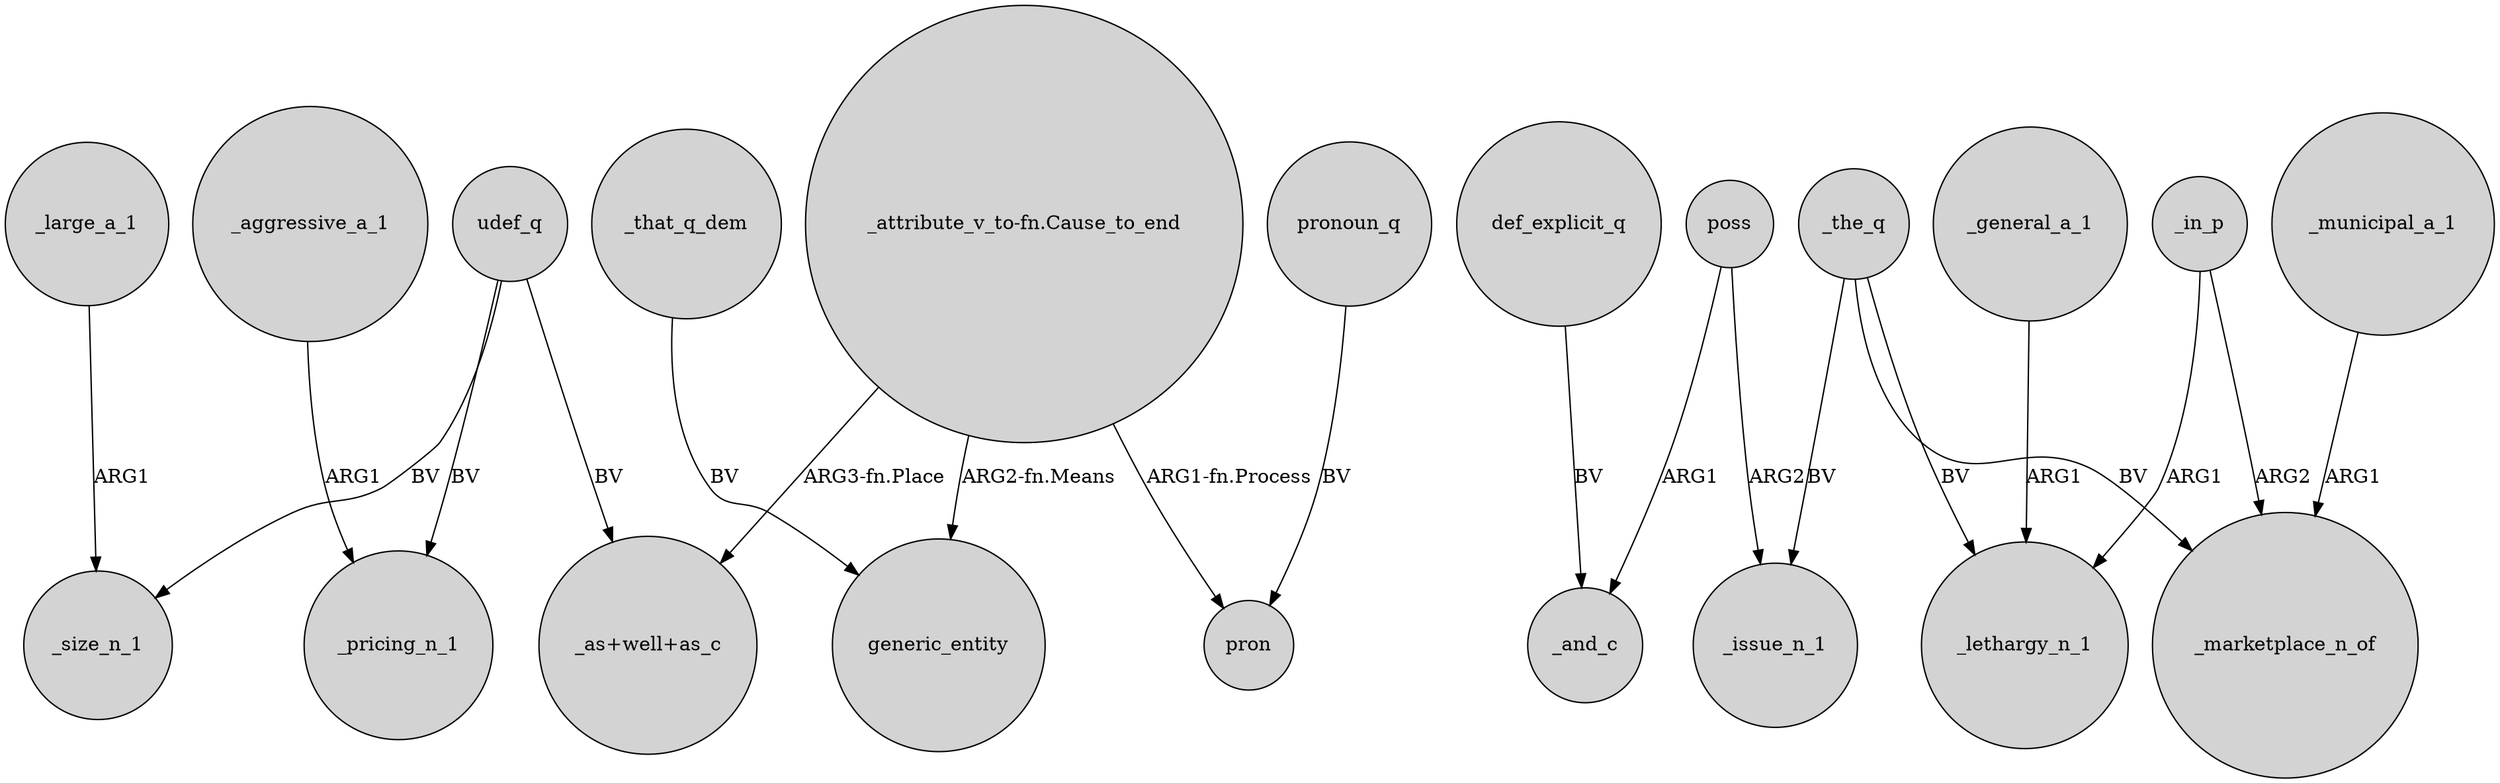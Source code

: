 digraph {
	node [shape=circle style=filled]
	udef_q -> _size_n_1 [label=BV]
	poss -> _issue_n_1 [label=ARG2]
	_in_p -> _marketplace_n_of [label=ARG2]
	"_attribute_v_to-fn.Cause_to_end" -> generic_entity [label="ARG2-fn.Means"]
	"_attribute_v_to-fn.Cause_to_end" -> "_as+well+as_c" [label="ARG3-fn.Place"]
	_the_q -> _marketplace_n_of [label=BV]
	pronoun_q -> pron [label=BV]
	def_explicit_q -> _and_c [label=BV]
	_municipal_a_1 -> _marketplace_n_of [label=ARG1]
	udef_q -> _pricing_n_1 [label=BV]
	poss -> _and_c [label=ARG1]
	_large_a_1 -> _size_n_1 [label=ARG1]
	"_attribute_v_to-fn.Cause_to_end" -> pron [label="ARG1-fn.Process"]
	_the_q -> _lethargy_n_1 [label=BV]
	udef_q -> "_as+well+as_c" [label=BV]
	_aggressive_a_1 -> _pricing_n_1 [label=ARG1]
	_that_q_dem -> generic_entity [label=BV]
	_general_a_1 -> _lethargy_n_1 [label=ARG1]
	_in_p -> _lethargy_n_1 [label=ARG1]
	_the_q -> _issue_n_1 [label=BV]
}
